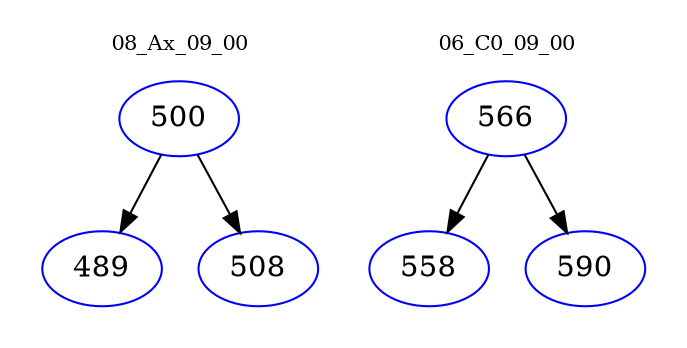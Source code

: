 digraph{
subgraph cluster_0 {
color = white
label = "08_Ax_09_00";
fontsize=10;
T0_500 [label="500", color="blue"]
T0_500 -> T0_489 [color="black"]
T0_489 [label="489", color="blue"]
T0_500 -> T0_508 [color="black"]
T0_508 [label="508", color="blue"]
}
subgraph cluster_1 {
color = white
label = "06_C0_09_00";
fontsize=10;
T1_566 [label="566", color="blue"]
T1_566 -> T1_558 [color="black"]
T1_558 [label="558", color="blue"]
T1_566 -> T1_590 [color="black"]
T1_590 [label="590", color="blue"]
}
}

